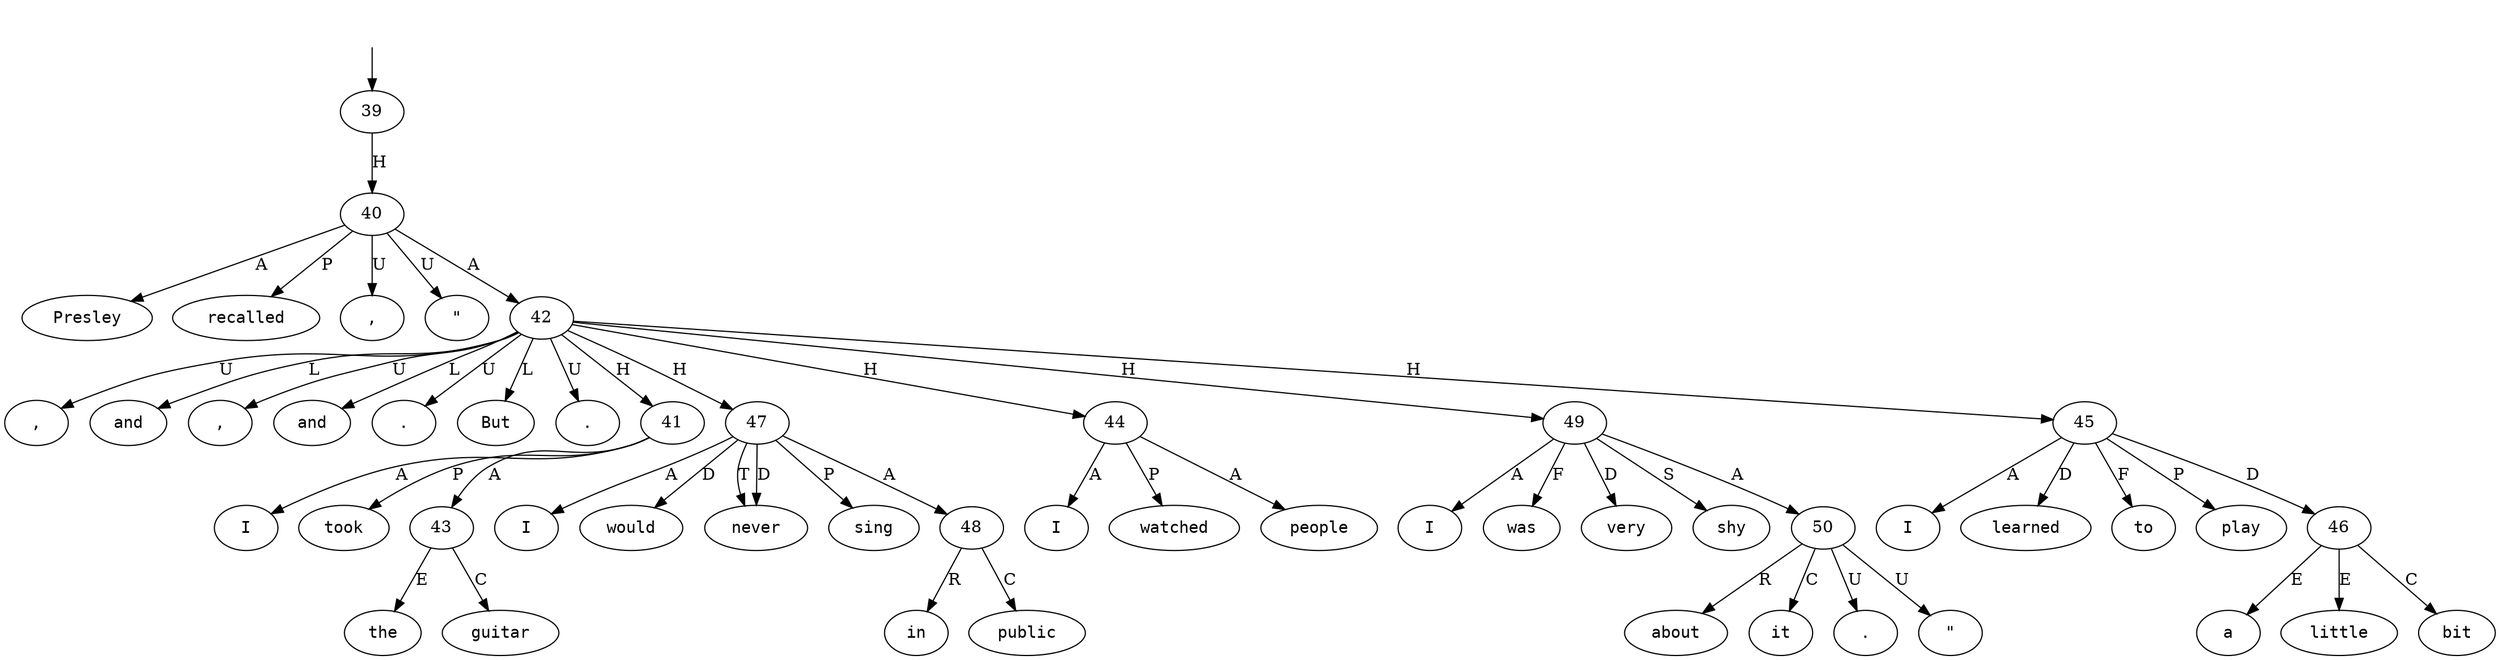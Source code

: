 digraph "554019" {
  top [ style=invis ];
  top -> 39;
  0 [ shape=oval, label=<<table align="center" border="0" cellspacing="0"><tr><td colspan="2"><font face="Courier">Presley</font></td></tr></table>> ];
  1 [ shape=oval, label=<<table align="center" border="0" cellspacing="0"><tr><td colspan="2"><font face="Courier">recalled</font></td></tr></table>> ];
  2 [ shape=oval, label=<<table align="center" border="0" cellspacing="0"><tr><td colspan="2"><font face="Courier">,</font></td></tr></table>> ];
  3 [ shape=oval, label=<<table align="center" border="0" cellspacing="0"><tr><td colspan="2"><font face="Courier">&quot;</font></td></tr></table>> ];
  4 [ shape=oval, label=<<table align="center" border="0" cellspacing="0"><tr><td colspan="2"><font face="Courier">I</font></td></tr></table>> ];
  5 [ shape=oval, label=<<table align="center" border="0" cellspacing="0"><tr><td colspan="2"><font face="Courier">took</font></td></tr></table>> ];
  6 [ shape=oval, label=<<table align="center" border="0" cellspacing="0"><tr><td colspan="2"><font face="Courier">the</font></td></tr></table>> ];
  7 [ shape=oval, label=<<table align="center" border="0" cellspacing="0"><tr><td colspan="2"><font face="Courier">guitar</font></td></tr></table>> ];
  8 [ shape=oval, label=<<table align="center" border="0" cellspacing="0"><tr><td colspan="2"><font face="Courier">,</font></td></tr></table>> ];
  9 [ shape=oval, label=<<table align="center" border="0" cellspacing="0"><tr><td colspan="2"><font face="Courier">and</font></td></tr></table>> ];
  10 [ shape=oval, label=<<table align="center" border="0" cellspacing="0"><tr><td colspan="2"><font face="Courier">I</font></td></tr></table>> ];
  11 [ shape=oval, label=<<table align="center" border="0" cellspacing="0"><tr><td colspan="2"><font face="Courier">watched</font></td></tr></table>> ];
  12 [ shape=oval, label=<<table align="center" border="0" cellspacing="0"><tr><td colspan="2"><font face="Courier">people</font></td></tr></table>> ];
  13 [ shape=oval, label=<<table align="center" border="0" cellspacing="0"><tr><td colspan="2"><font face="Courier">,</font></td></tr></table>> ];
  14 [ shape=oval, label=<<table align="center" border="0" cellspacing="0"><tr><td colspan="2"><font face="Courier">and</font></td></tr></table>> ];
  15 [ shape=oval, label=<<table align="center" border="0" cellspacing="0"><tr><td colspan="2"><font face="Courier">I</font></td></tr></table>> ];
  16 [ shape=oval, label=<<table align="center" border="0" cellspacing="0"><tr><td colspan="2"><font face="Courier">learned</font></td></tr></table>> ];
  17 [ shape=oval, label=<<table align="center" border="0" cellspacing="0"><tr><td colspan="2"><font face="Courier">to</font></td></tr></table>> ];
  18 [ shape=oval, label=<<table align="center" border="0" cellspacing="0"><tr><td colspan="2"><font face="Courier">play</font></td></tr></table>> ];
  19 [ shape=oval, label=<<table align="center" border="0" cellspacing="0"><tr><td colspan="2"><font face="Courier">a</font></td></tr></table>> ];
  20 [ shape=oval, label=<<table align="center" border="0" cellspacing="0"><tr><td colspan="2"><font face="Courier">little</font></td></tr></table>> ];
  21 [ shape=oval, label=<<table align="center" border="0" cellspacing="0"><tr><td colspan="2"><font face="Courier">bit</font></td></tr></table>> ];
  22 [ shape=oval, label=<<table align="center" border="0" cellspacing="0"><tr><td colspan="2"><font face="Courier">.</font></td></tr></table>> ];
  23 [ shape=oval, label=<<table align="center" border="0" cellspacing="0"><tr><td colspan="2"><font face="Courier">But</font></td></tr></table>> ];
  24 [ shape=oval, label=<<table align="center" border="0" cellspacing="0"><tr><td colspan="2"><font face="Courier">I</font></td></tr></table>> ];
  25 [ shape=oval, label=<<table align="center" border="0" cellspacing="0"><tr><td colspan="2"><font face="Courier">would</font></td></tr></table>> ];
  26 [ shape=oval, label=<<table align="center" border="0" cellspacing="0"><tr><td colspan="2"><font face="Courier">never</font></td></tr></table>> ];
  27 [ shape=oval, label=<<table align="center" border="0" cellspacing="0"><tr><td colspan="2"><font face="Courier">sing</font></td></tr></table>> ];
  28 [ shape=oval, label=<<table align="center" border="0" cellspacing="0"><tr><td colspan="2"><font face="Courier">in</font></td></tr></table>> ];
  29 [ shape=oval, label=<<table align="center" border="0" cellspacing="0"><tr><td colspan="2"><font face="Courier">public</font></td></tr></table>> ];
  30 [ shape=oval, label=<<table align="center" border="0" cellspacing="0"><tr><td colspan="2"><font face="Courier">.</font></td></tr></table>> ];
  31 [ shape=oval, label=<<table align="center" border="0" cellspacing="0"><tr><td colspan="2"><font face="Courier">I</font></td></tr></table>> ];
  32 [ shape=oval, label=<<table align="center" border="0" cellspacing="0"><tr><td colspan="2"><font face="Courier">was</font></td></tr></table>> ];
  33 [ shape=oval, label=<<table align="center" border="0" cellspacing="0"><tr><td colspan="2"><font face="Courier">very</font></td></tr></table>> ];
  34 [ shape=oval, label=<<table align="center" border="0" cellspacing="0"><tr><td colspan="2"><font face="Courier">shy</font></td></tr></table>> ];
  35 [ shape=oval, label=<<table align="center" border="0" cellspacing="0"><tr><td colspan="2"><font face="Courier">about</font></td></tr></table>> ];
  36 [ shape=oval, label=<<table align="center" border="0" cellspacing="0"><tr><td colspan="2"><font face="Courier">it</font></td></tr></table>> ];
  37 [ shape=oval, label=<<table align="center" border="0" cellspacing="0"><tr><td colspan="2"><font face="Courier">.</font></td></tr></table>> ];
  38 [ shape=oval, label=<<table align="center" border="0" cellspacing="0"><tr><td colspan="2"><font face="Courier">&quot;</font></td></tr></table>> ];
  39 -> 40 [ label="H" ];
  40 -> 3 [ label="U" ];
  40 -> 42 [ label="A" ];
  40 -> 0 [ label="A" ];
  40 -> 2 [ label="U" ];
  40 -> 1 [ label="P" ];
  41 -> 5 [ label="P" ];
  41 -> 43 [ label="A" ];
  41 -> 4 [ label="A" ];
  42 -> 41 [ label="H" ];
  42 -> 47 [ label="H" ];
  42 -> 22 [ label="U" ];
  42 -> 44 [ label="H" ];
  42 -> 13 [ label="U" ];
  42 -> 9 [ label="L" ];
  42 -> 14 [ label="L" ];
  42 -> 30 [ label="U" ];
  42 -> 23 [ label="L" ];
  42 -> 49 [ label="H" ];
  42 -> 8 [ label="U" ];
  42 -> 45 [ label="H" ];
  43 -> 6 [ label="E" ];
  43 -> 7 [ label="C" ];
  44 -> 10 [ label="A" ];
  44 -> 11 [ label="P" ];
  44 -> 12 [ label="A" ];
  45 -> 46 [ label="D" ];
  45 -> 15 [ label="A" ];
  45 -> 17 [ label="F" ];
  45 -> 18 [ label="P" ];
  45 -> 16 [ label="D" ];
  46 -> 20 [ label="E" ];
  46 -> 21 [ label="C" ];
  46 -> 19 [ label="E" ];
  47 -> 26 [ label="T" ];
  47 -> 25 [ label="D" ];
  47 -> 26 [ label="D" ];
  47 -> 24 [ label="A" ];
  47 -> 48 [ label="A" ];
  47 -> 27 [ label="P" ];
  48 -> 29 [ label="C" ];
  48 -> 28 [ label="R" ];
  49 -> 31 [ label="A" ];
  49 -> 32 [ label="F" ];
  49 -> 50 [ label="A" ];
  49 -> 34 [ label="S" ];
  49 -> 33 [ label="D" ];
  50 -> 37 [ label="U" ];
  50 -> 35 [ label="R" ];
  50 -> 38 [ label="U" ];
  50 -> 36 [ label="C" ];
}

